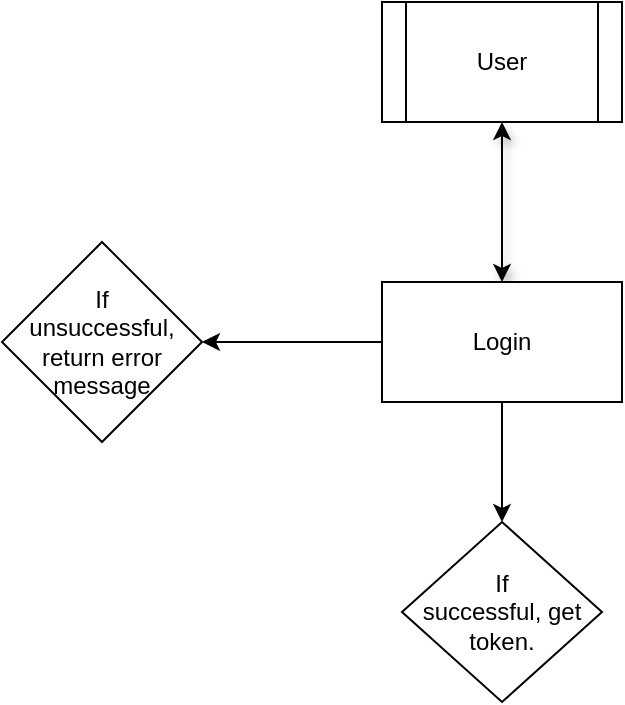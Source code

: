 <mxfile>
    <diagram id="daB-uyhHKxL-E0zUN2bl" name="Page-1">
        <mxGraphModel dx="938" dy="547" grid="1" gridSize="10" guides="1" tooltips="1" connect="1" arrows="1" fold="1" page="1" pageScale="1" pageWidth="827" pageHeight="1169" math="0" shadow="0">
            <root>
                <mxCell id="0"/>
                <mxCell id="1" parent="0"/>
                <mxCell id="4" value="" style="html=1;jumpStyle=none;shadow=1;startArrow=classic;startFill=1;" edge="1" parent="1" source="2" target="3">
                    <mxGeometry relative="1" as="geometry"/>
                </mxCell>
                <mxCell id="2" value="User" style="shape=process;whiteSpace=wrap;html=1;backgroundOutline=1;" vertex="1" parent="1">
                    <mxGeometry x="370" y="30" width="120" height="60" as="geometry"/>
                </mxCell>
                <mxCell id="6" value="" style="edgeStyle=none;html=1;" edge="1" parent="1" source="3" target="5">
                    <mxGeometry relative="1" as="geometry"/>
                </mxCell>
                <mxCell id="8" value="" style="edgeStyle=none;html=1;" edge="1" parent="1" source="3" target="7">
                    <mxGeometry relative="1" as="geometry"/>
                </mxCell>
                <mxCell id="3" value="Login" style="whiteSpace=wrap;html=1;" vertex="1" parent="1">
                    <mxGeometry x="370" y="170" width="120" height="60" as="geometry"/>
                </mxCell>
                <mxCell id="5" value="If&lt;br&gt;successful, get&lt;br&gt;token." style="rhombus;whiteSpace=wrap;html=1;" vertex="1" parent="1">
                    <mxGeometry x="380" y="290" width="100" height="90" as="geometry"/>
                </mxCell>
                <mxCell id="7" value="If&lt;br&gt;unsuccessful, return error message" style="rhombus;whiteSpace=wrap;html=1;" vertex="1" parent="1">
                    <mxGeometry x="180" y="150" width="100" height="100" as="geometry"/>
                </mxCell>
            </root>
        </mxGraphModel>
    </diagram>
</mxfile>